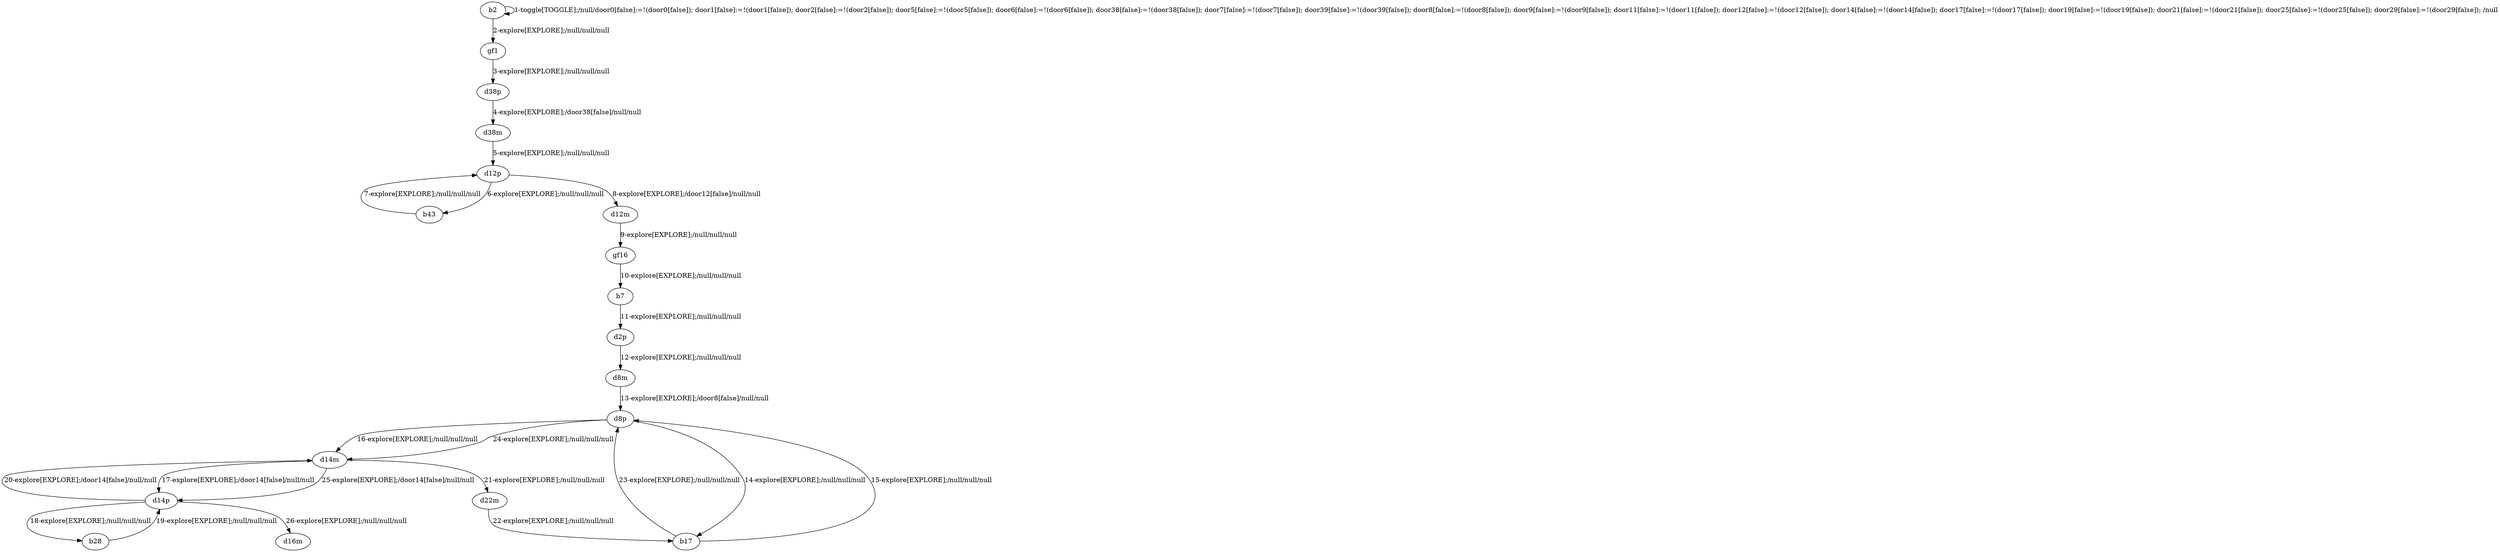 # Total number of goals covered by this test: 1
# d2p --> d8m

digraph g {
"b2" -> "b2" [label = "1-toggle[TOGGLE];/null/door0[false]:=!(door0[false]); door1[false]:=!(door1[false]); door2[false]:=!(door2[false]); door5[false]:=!(door5[false]); door6[false]:=!(door6[false]); door38[false]:=!(door38[false]); door7[false]:=!(door7[false]); door39[false]:=!(door39[false]); door8[false]:=!(door8[false]); door9[false]:=!(door9[false]); door11[false]:=!(door11[false]); door12[false]:=!(door12[false]); door14[false]:=!(door14[false]); door17[false]:=!(door17[false]); door19[false]:=!(door19[false]); door21[false]:=!(door21[false]); door25[false]:=!(door25[false]); door29[false]:=!(door29[false]); /null"];
"b2" -> "gf1" [label = "2-explore[EXPLORE];/null/null/null"];
"gf1" -> "d38p" [label = "3-explore[EXPLORE];/null/null/null"];
"d38p" -> "d38m" [label = "4-explore[EXPLORE];/door38[false]/null/null"];
"d38m" -> "d12p" [label = "5-explore[EXPLORE];/null/null/null"];
"d12p" -> "b43" [label = "6-explore[EXPLORE];/null/null/null"];
"b43" -> "d12p" [label = "7-explore[EXPLORE];/null/null/null"];
"d12p" -> "d12m" [label = "8-explore[EXPLORE];/door12[false]/null/null"];
"d12m" -> "gf16" [label = "9-explore[EXPLORE];/null/null/null"];
"gf16" -> "b7" [label = "10-explore[EXPLORE];/null/null/null"];
"b7" -> "d2p" [label = "11-explore[EXPLORE];/null/null/null"];
"d2p" -> "d8m" [label = "12-explore[EXPLORE];/null/null/null"];
"d8m" -> "d8p" [label = "13-explore[EXPLORE];/door8[false]/null/null"];
"d8p" -> "b17" [label = "14-explore[EXPLORE];/null/null/null"];
"b17" -> "d8p" [label = "15-explore[EXPLORE];/null/null/null"];
"d8p" -> "d14m" [label = "16-explore[EXPLORE];/null/null/null"];
"d14m" -> "d14p" [label = "17-explore[EXPLORE];/door14[false]/null/null"];
"d14p" -> "b28" [label = "18-explore[EXPLORE];/null/null/null"];
"b28" -> "d14p" [label = "19-explore[EXPLORE];/null/null/null"];
"d14p" -> "d14m" [label = "20-explore[EXPLORE];/door14[false]/null/null"];
"d14m" -> "d22m" [label = "21-explore[EXPLORE];/null/null/null"];
"d22m" -> "b17" [label = "22-explore[EXPLORE];/null/null/null"];
"b17" -> "d8p" [label = "23-explore[EXPLORE];/null/null/null"];
"d8p" -> "d14m" [label = "24-explore[EXPLORE];/null/null/null"];
"d14m" -> "d14p" [label = "25-explore[EXPLORE];/door14[false]/null/null"];
"d14p" -> "d16m" [label = "26-explore[EXPLORE];/null/null/null"];
}